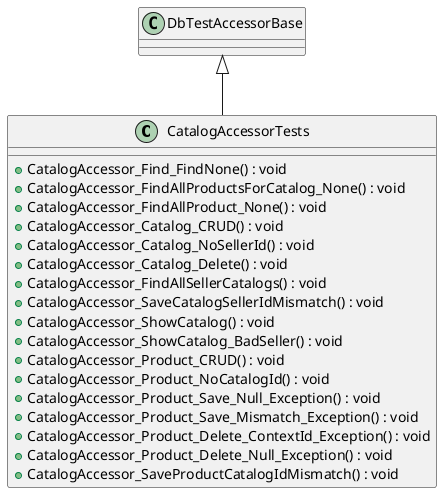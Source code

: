 @startuml
class CatalogAccessorTests {
    + CatalogAccessor_Find_FindNone() : void
    + CatalogAccessor_FindAllProductsForCatalog_None() : void
    + CatalogAccessor_FindAllProduct_None() : void
    + CatalogAccessor_Catalog_CRUD() : void
    + CatalogAccessor_Catalog_NoSellerId() : void
    + CatalogAccessor_Catalog_Delete() : void
    + CatalogAccessor_FindAllSellerCatalogs() : void
    + CatalogAccessor_SaveCatalogSellerIdMismatch() : void
    + CatalogAccessor_ShowCatalog() : void
    + CatalogAccessor_ShowCatalog_BadSeller() : void
    + CatalogAccessor_Product_CRUD() : void
    + CatalogAccessor_Product_NoCatalogId() : void
    + CatalogAccessor_Product_Save_Null_Exception() : void
    + CatalogAccessor_Product_Save_Mismatch_Exception() : void
    + CatalogAccessor_Product_Delete_ContextId_Exception() : void
    + CatalogAccessor_Product_Delete_Null_Exception() : void
    + CatalogAccessor_SaveProductCatalogIdMismatch() : void
}
DbTestAccessorBase <|-- CatalogAccessorTests
@enduml
